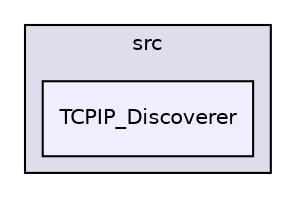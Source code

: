 digraph "C:/Users/mainuser/Desktop/School/SeniorProject/EthKitTCP/Microchip/TCPIP Stack/Utilities/Source/Microchip TCPIP Discoverer - Java/src/TCPIP_Discoverer" {
  compound=true
  node [ fontsize="10", fontname="Helvetica"];
  edge [ labelfontsize="10", labelfontname="Helvetica"];
  subgraph clusterdir_17a5f652de3426002e7541bfb9c60221 {
    graph [ bgcolor="#ddddee", pencolor="black", label="src" fontname="Helvetica", fontsize="10", URL="dir_17a5f652de3426002e7541bfb9c60221.html"]
  dir_57f9fc707ae6ac397b8014964bb679f1 [shape=box, label="TCPIP_Discoverer", style="filled", fillcolor="#eeeeff", pencolor="black", URL="dir_57f9fc707ae6ac397b8014964bb679f1.html"];
  }
}
